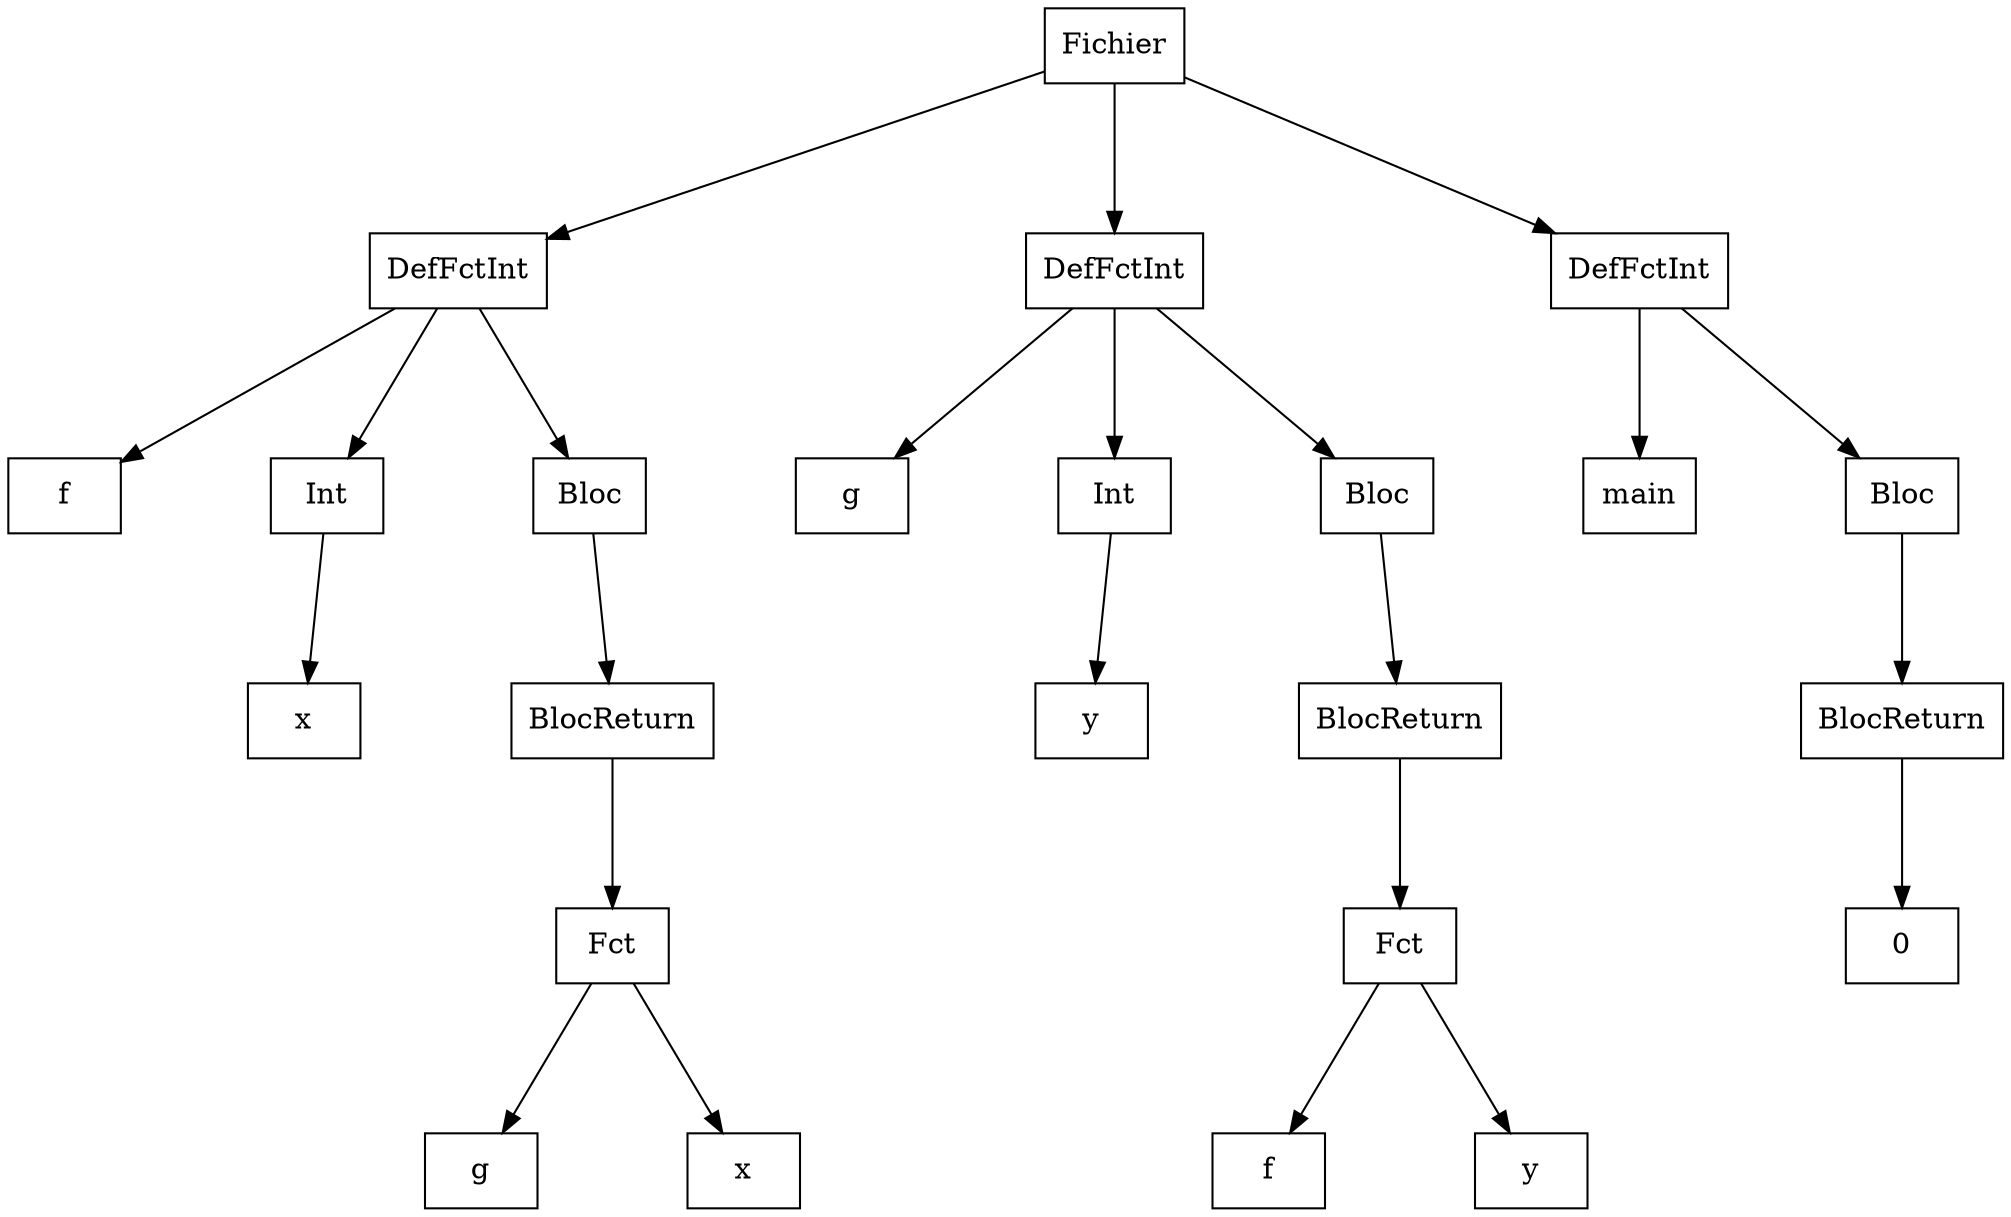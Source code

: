 digraph "ast"{

	nodesep=1;
	ranksep=1;

	N0 [label="Fichier", shape="box"];
	N1 [label="DefFctInt", shape="box"];
	N2 [label="f", shape="box"];
	N3 [label="Int", shape="box"];
	N4 [label="x", shape="box"];
	N5 [label="Bloc", shape="box"];
	N6 [label="BlocReturn", shape="box"];
	N7 [label="Fct", shape="box"];
	N8 [label="g", shape="box"];
	N9 [label="x", shape="box"];
	N10 [label="DefFctInt", shape="box"];
	N11 [label="g", shape="box"];
	N12 [label="Int", shape="box"];
	N13 [label="y", shape="box"];
	N14 [label="Bloc", shape="box"];
	N15 [label="BlocReturn", shape="box"];
	N16 [label="Fct", shape="box"];
	N17 [label="f", shape="box"];
	N18 [label="y", shape="box"];
	N19 [label="DefFctInt", shape="box"];
	N20 [label="main", shape="box"];
	N21 [label="Bloc", shape="box"];
	N22 [label="BlocReturn", shape="box"];
	N23 [label="0", shape="box"];

	N1 -> N2; 
	N3 -> N4; 
	N1 -> N3; 
	N7 -> N8; 
	N7 -> N9; 
	N6 -> N7; 
	N5 -> N6; 
	N1 -> N5; 
	N0 -> N1; 
	N10 -> N11; 
	N12 -> N13; 
	N10 -> N12; 
	N16 -> N17; 
	N16 -> N18; 
	N15 -> N16; 
	N14 -> N15; 
	N10 -> N14; 
	N0 -> N10; 
	N19 -> N20; 
	N22 -> N23; 
	N21 -> N22; 
	N19 -> N21; 
	N0 -> N19; 
}
